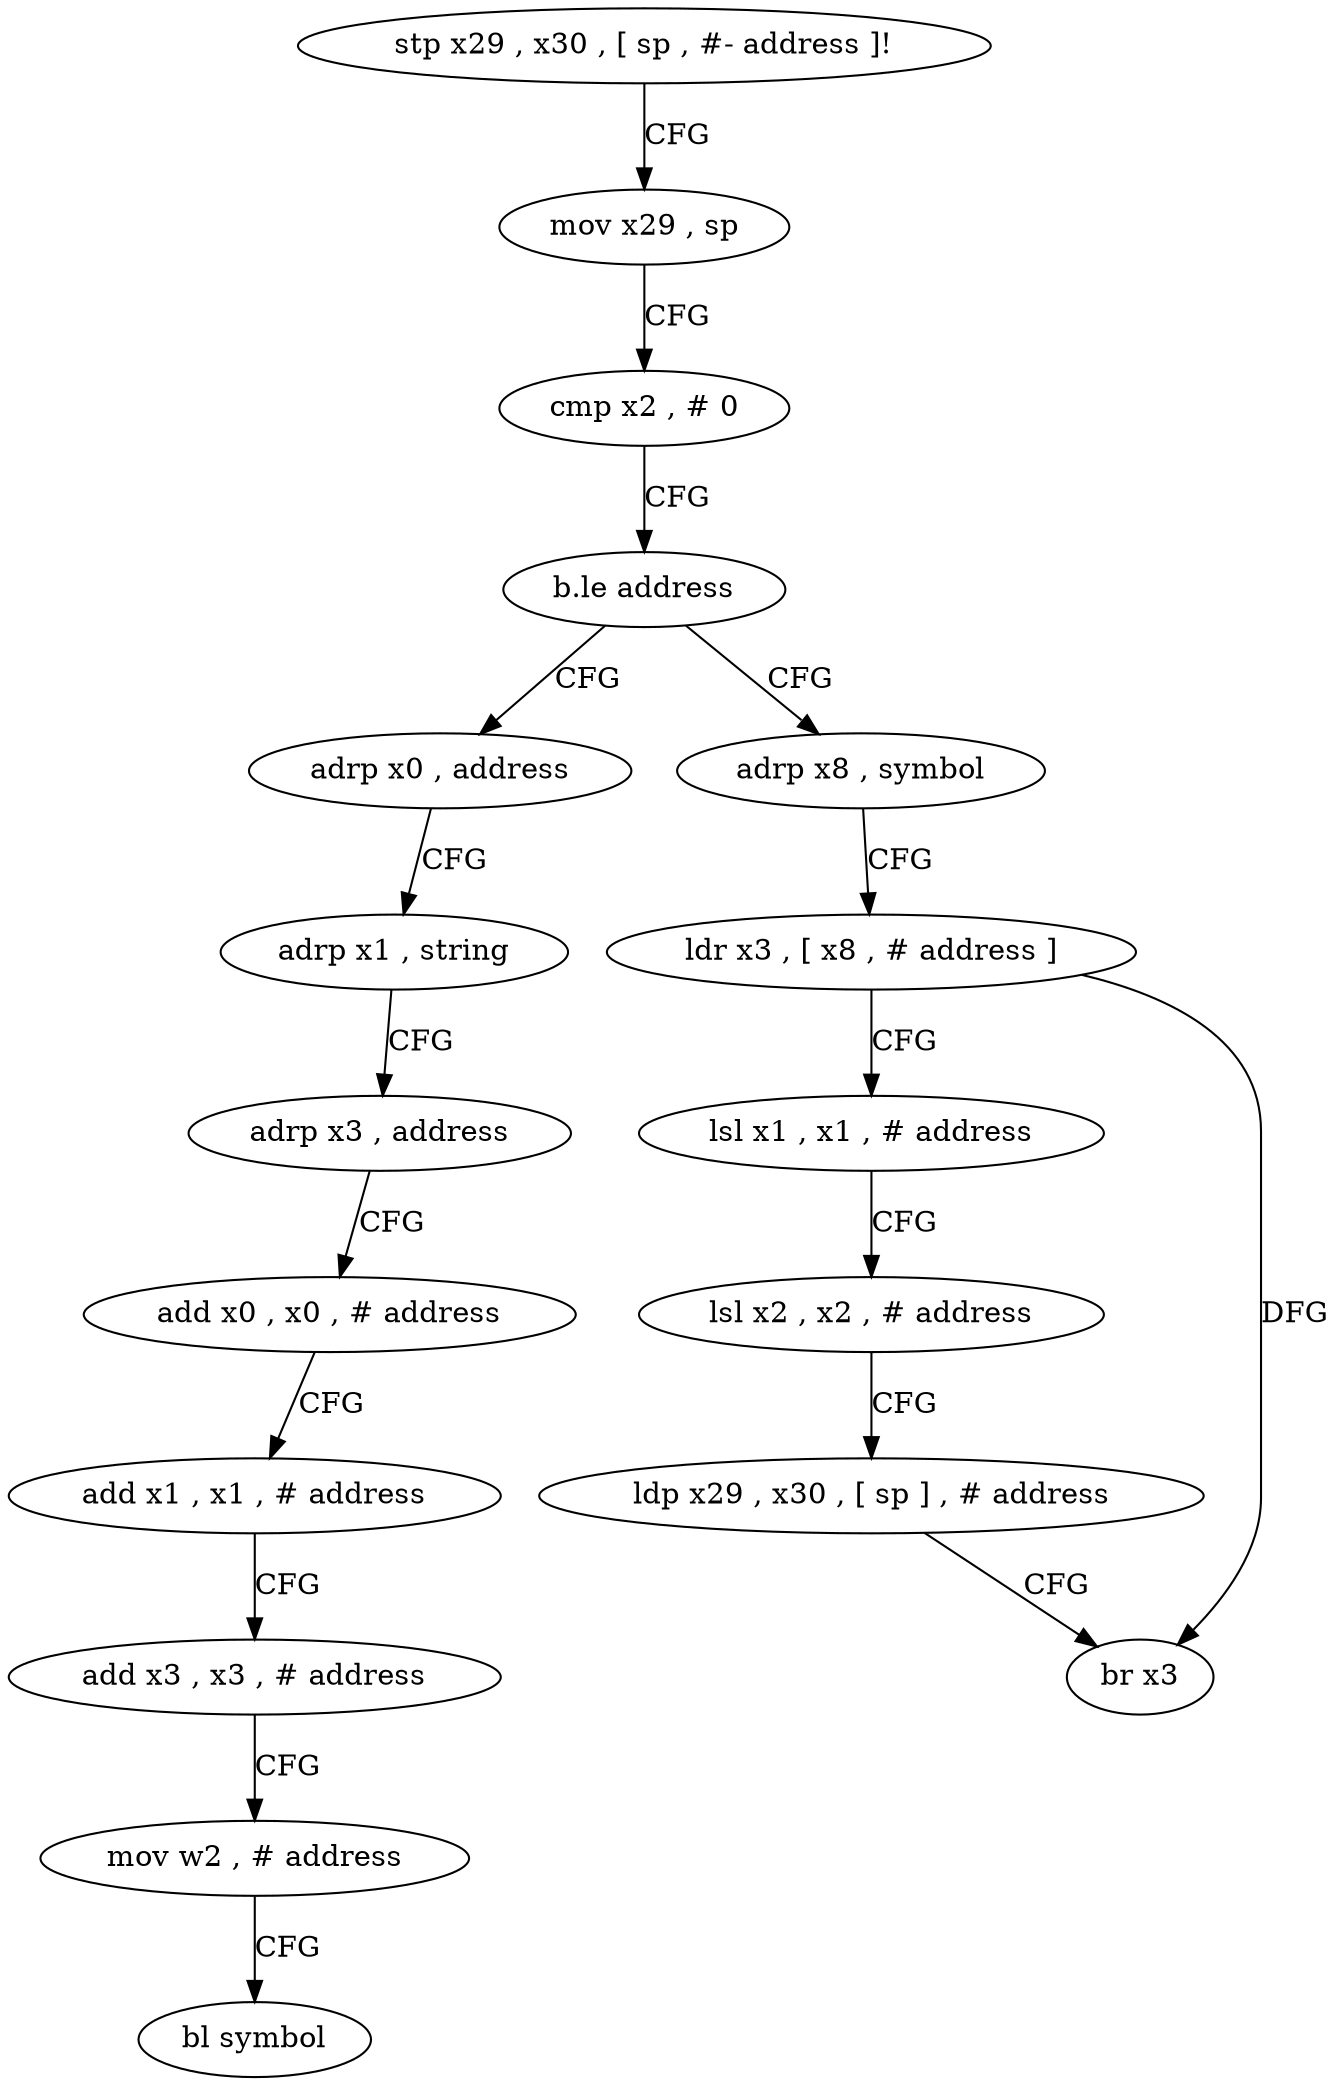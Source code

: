 digraph "func" {
"4242580" [label = "stp x29 , x30 , [ sp , #- address ]!" ]
"4242584" [label = "mov x29 , sp" ]
"4242588" [label = "cmp x2 , # 0" ]
"4242592" [label = "b.le address" ]
"4242620" [label = "adrp x0 , address" ]
"4242596" [label = "adrp x8 , symbol" ]
"4242624" [label = "adrp x1 , string" ]
"4242628" [label = "adrp x3 , address" ]
"4242632" [label = "add x0 , x0 , # address" ]
"4242636" [label = "add x1 , x1 , # address" ]
"4242640" [label = "add x3 , x3 , # address" ]
"4242644" [label = "mov w2 , # address" ]
"4242648" [label = "bl symbol" ]
"4242600" [label = "ldr x3 , [ x8 , # address ]" ]
"4242604" [label = "lsl x1 , x1 , # address" ]
"4242608" [label = "lsl x2 , x2 , # address" ]
"4242612" [label = "ldp x29 , x30 , [ sp ] , # address" ]
"4242616" [label = "br x3" ]
"4242580" -> "4242584" [ label = "CFG" ]
"4242584" -> "4242588" [ label = "CFG" ]
"4242588" -> "4242592" [ label = "CFG" ]
"4242592" -> "4242620" [ label = "CFG" ]
"4242592" -> "4242596" [ label = "CFG" ]
"4242620" -> "4242624" [ label = "CFG" ]
"4242596" -> "4242600" [ label = "CFG" ]
"4242624" -> "4242628" [ label = "CFG" ]
"4242628" -> "4242632" [ label = "CFG" ]
"4242632" -> "4242636" [ label = "CFG" ]
"4242636" -> "4242640" [ label = "CFG" ]
"4242640" -> "4242644" [ label = "CFG" ]
"4242644" -> "4242648" [ label = "CFG" ]
"4242600" -> "4242604" [ label = "CFG" ]
"4242600" -> "4242616" [ label = "DFG" ]
"4242604" -> "4242608" [ label = "CFG" ]
"4242608" -> "4242612" [ label = "CFG" ]
"4242612" -> "4242616" [ label = "CFG" ]
}
